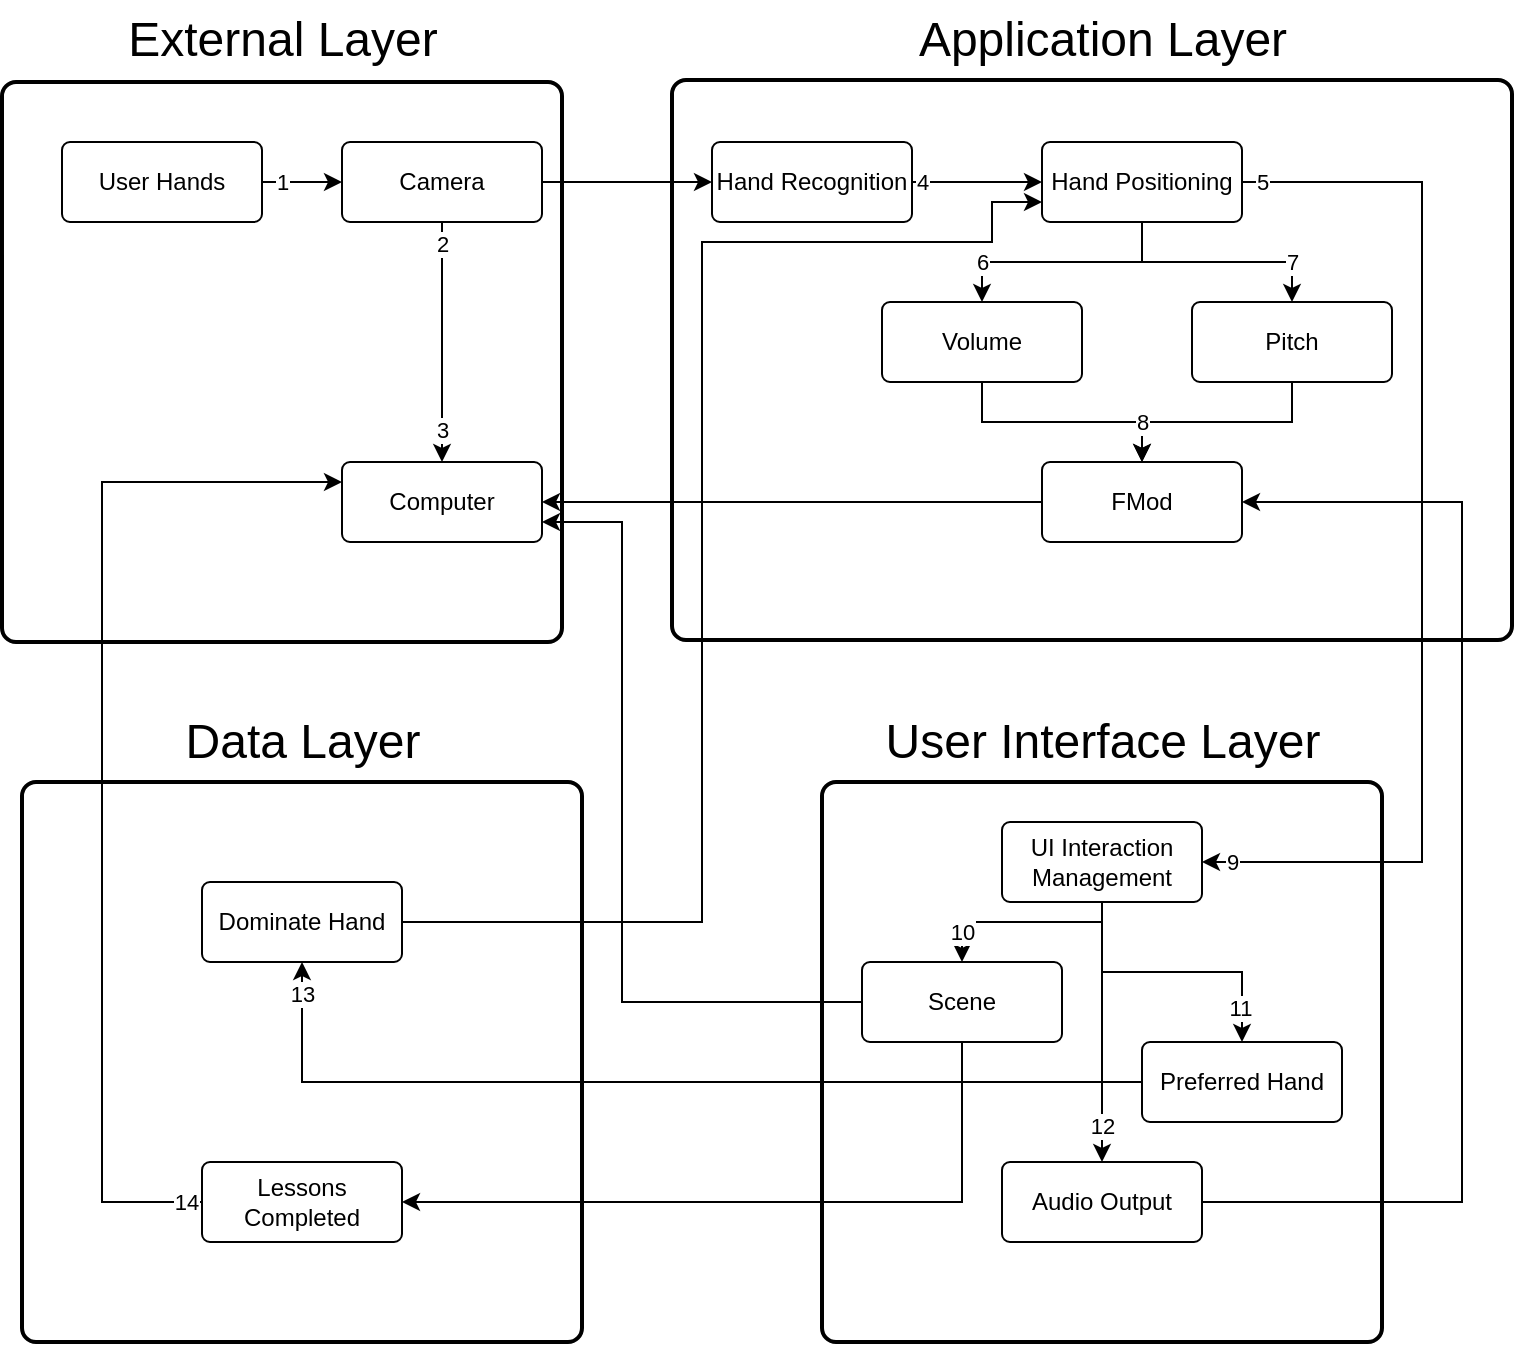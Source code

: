 <mxfile version="22.0.3" type="device">
  <diagram name="Page-1" id="LEXb_ttWhWl4YeIHm3j4">
    <mxGraphModel dx="1418" dy="838" grid="1" gridSize="10" guides="1" tooltips="1" connect="1" arrows="1" fold="1" page="1" pageScale="1" pageWidth="850" pageHeight="1100" math="0" shadow="0">
      <root>
        <mxCell id="0" />
        <mxCell id="1" parent="0" />
        <mxCell id="TWN6T32CvvO4F5ITkg9Y-58" value="" style="rounded=1;whiteSpace=wrap;html=1;absoluteArcSize=1;arcSize=14;strokeWidth=2;" parent="1" vertex="1">
          <mxGeometry x="480" y="440" width="280" height="280" as="geometry" />
        </mxCell>
        <mxCell id="TWN6T32CvvO4F5ITkg9Y-31" value="" style="rounded=1;whiteSpace=wrap;html=1;absoluteArcSize=1;arcSize=14;strokeWidth=2;" parent="1" vertex="1">
          <mxGeometry x="405" y="89" width="420" height="280" as="geometry" />
        </mxCell>
        <mxCell id="TWN6T32CvvO4F5ITkg9Y-43" value="" style="rounded=1;whiteSpace=wrap;html=1;absoluteArcSize=1;arcSize=14;strokeWidth=2;" parent="1" vertex="1">
          <mxGeometry x="70" y="90" width="280" height="280" as="geometry" />
        </mxCell>
        <mxCell id="TWN6T32CvvO4F5ITkg9Y-77" value="" style="rounded=1;whiteSpace=wrap;html=1;absoluteArcSize=1;arcSize=14;strokeWidth=2;" parent="1" vertex="1">
          <mxGeometry x="80" y="440" width="280" height="280" as="geometry" />
        </mxCell>
        <mxCell id="TWN6T32CvvO4F5ITkg9Y-8" value="Application Layer" style="text;html=1;align=center;verticalAlign=middle;resizable=0;points=[];autosize=1;strokeColor=none;fillColor=none;fontSize=24;" parent="1" vertex="1">
          <mxGeometry x="515" y="49" width="210" height="40" as="geometry" />
        </mxCell>
        <mxCell id="TWN6T32CvvO4F5ITkg9Y-9" value="External Layer" style="text;html=1;align=center;verticalAlign=middle;resizable=0;points=[];autosize=1;strokeColor=none;fillColor=none;fontSize=24;" parent="1" vertex="1">
          <mxGeometry x="120" y="49" width="180" height="40" as="geometry" />
        </mxCell>
        <mxCell id="TWN6T32CvvO4F5ITkg9Y-73" style="edgeStyle=orthogonalEdgeStyle;rounded=0;orthogonalLoop=1;jettySize=auto;html=1;entryX=0.5;entryY=0;entryDx=0;entryDy=0;" parent="1" source="TWN6T32CvvO4F5ITkg9Y-33" target="TWN6T32CvvO4F5ITkg9Y-63" edge="1">
          <mxGeometry relative="1" as="geometry" />
        </mxCell>
        <mxCell id="-mEU6tGVaAwL2FrEPOlM-6" value="6" style="edgeLabel;html=1;align=center;verticalAlign=middle;resizable=0;points=[];" parent="TWN6T32CvvO4F5ITkg9Y-73" vertex="1" connectable="0">
          <mxGeometry x="-0.137" relative="1" as="geometry">
            <mxPoint x="-48" as="offset" />
          </mxGeometry>
        </mxCell>
        <mxCell id="TWN6T32CvvO4F5ITkg9Y-74" value="7" style="edgeStyle=orthogonalEdgeStyle;rounded=0;orthogonalLoop=1;jettySize=auto;html=1;entryX=0.5;entryY=0;entryDx=0;entryDy=0;" parent="1" source="TWN6T32CvvO4F5ITkg9Y-33" target="TWN6T32CvvO4F5ITkg9Y-62" edge="1">
          <mxGeometry x="0.652" relative="1" as="geometry">
            <mxPoint as="offset" />
          </mxGeometry>
        </mxCell>
        <mxCell id="TWN6T32CvvO4F5ITkg9Y-82" style="edgeStyle=orthogonalEdgeStyle;rounded=0;orthogonalLoop=1;jettySize=auto;html=1;" parent="1" source="TWN6T32CvvO4F5ITkg9Y-33" target="TWN6T32CvvO4F5ITkg9Y-81" edge="1">
          <mxGeometry relative="1" as="geometry">
            <Array as="points">
              <mxPoint x="780" y="140" />
              <mxPoint x="780" y="480" />
            </Array>
          </mxGeometry>
        </mxCell>
        <mxCell id="-mEU6tGVaAwL2FrEPOlM-5" value="5" style="edgeLabel;html=1;align=center;verticalAlign=middle;resizable=0;points=[];" parent="TWN6T32CvvO4F5ITkg9Y-82" vertex="1" connectable="0">
          <mxGeometry x="-0.838" y="1" relative="1" as="geometry">
            <mxPoint x="-34" y="1" as="offset" />
          </mxGeometry>
        </mxCell>
        <mxCell id="-mEU6tGVaAwL2FrEPOlM-10" value="9" style="edgeLabel;html=1;align=center;verticalAlign=middle;resizable=0;points=[];" parent="TWN6T32CvvO4F5ITkg9Y-82" vertex="1" connectable="0">
          <mxGeometry x="0.947" relative="1" as="geometry">
            <mxPoint as="offset" />
          </mxGeometry>
        </mxCell>
        <mxCell id="TWN6T32CvvO4F5ITkg9Y-33" value="Hand Positioning" style="rounded=1;arcSize=10;whiteSpace=wrap;html=1;align=center;" parent="1" vertex="1">
          <mxGeometry x="590" y="120" width="100" height="40" as="geometry" />
        </mxCell>
        <mxCell id="TWN6T32CvvO4F5ITkg9Y-36" value="Computer" style="rounded=1;arcSize=10;whiteSpace=wrap;html=1;align=center;" parent="1" vertex="1">
          <mxGeometry x="240" y="280" width="100" height="40" as="geometry" />
        </mxCell>
        <mxCell id="TWN6T32CvvO4F5ITkg9Y-53" style="edgeStyle=orthogonalEdgeStyle;rounded=0;orthogonalLoop=1;jettySize=auto;html=1;entryX=0;entryY=0.5;entryDx=0;entryDy=0;" parent="1" source="TWN6T32CvvO4F5ITkg9Y-37" target="TWN6T32CvvO4F5ITkg9Y-38" edge="1">
          <mxGeometry relative="1" as="geometry" />
        </mxCell>
        <mxCell id="TWN6T32CvvO4F5ITkg9Y-68" style="edgeStyle=orthogonalEdgeStyle;rounded=0;orthogonalLoop=1;jettySize=auto;html=1;entryX=0.5;entryY=0;entryDx=0;entryDy=0;" parent="1" source="TWN6T32CvvO4F5ITkg9Y-37" target="TWN6T32CvvO4F5ITkg9Y-36" edge="1">
          <mxGeometry relative="1" as="geometry" />
        </mxCell>
        <mxCell id="-mEU6tGVaAwL2FrEPOlM-2" value="2" style="edgeLabel;html=1;align=center;verticalAlign=middle;resizable=0;points=[];" parent="TWN6T32CvvO4F5ITkg9Y-68" vertex="1" connectable="0">
          <mxGeometry x="-0.244" y="-2" relative="1" as="geometry">
            <mxPoint x="2" y="-35" as="offset" />
          </mxGeometry>
        </mxCell>
        <mxCell id="-mEU6tGVaAwL2FrEPOlM-9" value="3" style="edgeLabel;html=1;align=center;verticalAlign=middle;resizable=0;points=[];" parent="TWN6T32CvvO4F5ITkg9Y-68" vertex="1" connectable="0">
          <mxGeometry x="0.781" relative="1" as="geometry">
            <mxPoint y="-3" as="offset" />
          </mxGeometry>
        </mxCell>
        <mxCell id="TWN6T32CvvO4F5ITkg9Y-37" value="Camera" style="rounded=1;arcSize=10;whiteSpace=wrap;html=1;align=center;" parent="1" vertex="1">
          <mxGeometry x="240" y="120" width="100" height="40" as="geometry" />
        </mxCell>
        <mxCell id="TWN6T32CvvO4F5ITkg9Y-49" style="edgeStyle=orthogonalEdgeStyle;rounded=0;orthogonalLoop=1;jettySize=auto;html=1;entryX=0;entryY=0.5;entryDx=0;entryDy=0;" parent="1" source="TWN6T32CvvO4F5ITkg9Y-38" target="TWN6T32CvvO4F5ITkg9Y-33" edge="1">
          <mxGeometry relative="1" as="geometry" />
        </mxCell>
        <mxCell id="-mEU6tGVaAwL2FrEPOlM-4" value="4" style="edgeLabel;html=1;align=center;verticalAlign=middle;resizable=0;points=[];" parent="TWN6T32CvvO4F5ITkg9Y-49" vertex="1" connectable="0">
          <mxGeometry x="-0.352" relative="1" as="geometry">
            <mxPoint x="-16" as="offset" />
          </mxGeometry>
        </mxCell>
        <mxCell id="TWN6T32CvvO4F5ITkg9Y-38" value="Hand Recognition" style="rounded=1;arcSize=10;whiteSpace=wrap;html=1;align=center;" parent="1" vertex="1">
          <mxGeometry x="425" y="120" width="100" height="40" as="geometry" />
        </mxCell>
        <mxCell id="TWN6T32CvvO4F5ITkg9Y-52" style="edgeStyle=orthogonalEdgeStyle;rounded=0;orthogonalLoop=1;jettySize=auto;html=1;entryX=1;entryY=0.5;entryDx=0;entryDy=0;" parent="1" source="TWN6T32CvvO4F5ITkg9Y-41" edge="1">
          <mxGeometry relative="1" as="geometry">
            <mxPoint x="340" y="300" as="targetPoint" />
          </mxGeometry>
        </mxCell>
        <mxCell id="TWN6T32CvvO4F5ITkg9Y-41" value="FMod" style="rounded=1;arcSize=10;whiteSpace=wrap;html=1;align=center;" parent="1" vertex="1">
          <mxGeometry x="590" y="280" width="100" height="40" as="geometry" />
        </mxCell>
        <mxCell id="TWN6T32CvvO4F5ITkg9Y-59" value="User Interface Layer" style="text;html=1;align=center;verticalAlign=middle;resizable=0;points=[];autosize=1;strokeColor=none;fillColor=none;fontSize=24;" parent="1" vertex="1">
          <mxGeometry x="500" y="400" width="240" height="40" as="geometry" />
        </mxCell>
        <mxCell id="TWN6T32CvvO4F5ITkg9Y-76" style="edgeStyle=orthogonalEdgeStyle;rounded=0;orthogonalLoop=1;jettySize=auto;html=1;entryX=0.5;entryY=0;entryDx=0;entryDy=0;" parent="1" source="TWN6T32CvvO4F5ITkg9Y-62" target="TWN6T32CvvO4F5ITkg9Y-41" edge="1">
          <mxGeometry relative="1" as="geometry" />
        </mxCell>
        <mxCell id="TWN6T32CvvO4F5ITkg9Y-62" value="Pitch" style="rounded=1;arcSize=10;whiteSpace=wrap;html=1;align=center;" parent="1" vertex="1">
          <mxGeometry x="665" y="200" width="100" height="40" as="geometry" />
        </mxCell>
        <mxCell id="TWN6T32CvvO4F5ITkg9Y-75" style="edgeStyle=orthogonalEdgeStyle;rounded=0;orthogonalLoop=1;jettySize=auto;html=1;entryX=0.5;entryY=0;entryDx=0;entryDy=0;" parent="1" source="TWN6T32CvvO4F5ITkg9Y-63" target="TWN6T32CvvO4F5ITkg9Y-41" edge="1">
          <mxGeometry relative="1" as="geometry" />
        </mxCell>
        <mxCell id="-mEU6tGVaAwL2FrEPOlM-7" value="8" style="edgeLabel;html=1;align=center;verticalAlign=middle;resizable=0;points=[];" parent="TWN6T32CvvO4F5ITkg9Y-75" vertex="1" connectable="0">
          <mxGeometry x="-0.254" relative="1" as="geometry">
            <mxPoint x="55" as="offset" />
          </mxGeometry>
        </mxCell>
        <mxCell id="TWN6T32CvvO4F5ITkg9Y-63" value="Volume" style="rounded=1;arcSize=10;whiteSpace=wrap;html=1;align=center;" parent="1" vertex="1">
          <mxGeometry x="510" y="200" width="100" height="40" as="geometry" />
        </mxCell>
        <mxCell id="TWN6T32CvvO4F5ITkg9Y-87" style="edgeStyle=orthogonalEdgeStyle;rounded=0;orthogonalLoop=1;jettySize=auto;html=1;exitX=0;exitY=0.5;exitDx=0;exitDy=0;entryX=1;entryY=0.75;entryDx=0;entryDy=0;" parent="1" source="TWN6T32CvvO4F5ITkg9Y-64" target="TWN6T32CvvO4F5ITkg9Y-36" edge="1">
          <mxGeometry relative="1" as="geometry">
            <Array as="points">
              <mxPoint x="380" y="550" />
              <mxPoint x="380" y="310" />
            </Array>
            <mxPoint x="340" y="300" as="targetPoint" />
          </mxGeometry>
        </mxCell>
        <mxCell id="-mEU6tGVaAwL2FrEPOlM-19" style="edgeStyle=orthogonalEdgeStyle;rounded=0;orthogonalLoop=1;jettySize=auto;html=1;entryX=1;entryY=0.5;entryDx=0;entryDy=0;" parent="1" source="TWN6T32CvvO4F5ITkg9Y-64" target="-mEU6tGVaAwL2FrEPOlM-15" edge="1">
          <mxGeometry relative="1" as="geometry">
            <Array as="points">
              <mxPoint x="550" y="650" />
            </Array>
          </mxGeometry>
        </mxCell>
        <mxCell id="TWN6T32CvvO4F5ITkg9Y-64" value="Scene" style="rounded=1;arcSize=10;whiteSpace=wrap;html=1;align=center;" parent="1" vertex="1">
          <mxGeometry x="500" y="530" width="100" height="40" as="geometry" />
        </mxCell>
        <mxCell id="TWN6T32CvvO4F5ITkg9Y-67" style="edgeStyle=orthogonalEdgeStyle;rounded=0;orthogonalLoop=1;jettySize=auto;html=1;entryX=0;entryY=0.5;entryDx=0;entryDy=0;" parent="1" source="TWN6T32CvvO4F5ITkg9Y-66" target="TWN6T32CvvO4F5ITkg9Y-37" edge="1">
          <mxGeometry relative="1" as="geometry" />
        </mxCell>
        <mxCell id="-mEU6tGVaAwL2FrEPOlM-1" value="1" style="edgeLabel;html=1;align=center;verticalAlign=middle;resizable=0;points=[];" parent="TWN6T32CvvO4F5ITkg9Y-67" vertex="1" connectable="0">
          <mxGeometry x="-0.126" y="-1" relative="1" as="geometry">
            <mxPoint x="-8" y="-1" as="offset" />
          </mxGeometry>
        </mxCell>
        <mxCell id="TWN6T32CvvO4F5ITkg9Y-66" value="User Hands" style="rounded=1;arcSize=10;whiteSpace=wrap;html=1;align=center;" parent="1" vertex="1">
          <mxGeometry x="100" y="120" width="100" height="40" as="geometry" />
        </mxCell>
        <mxCell id="TWN6T32CvvO4F5ITkg9Y-78" value="Data Layer" style="text;html=1;align=center;verticalAlign=middle;resizable=0;points=[];autosize=1;strokeColor=none;fillColor=none;fontSize=24;" parent="1" vertex="1">
          <mxGeometry x="150" y="400" width="140" height="40" as="geometry" />
        </mxCell>
        <mxCell id="TWN6T32CvvO4F5ITkg9Y-90" style="edgeStyle=orthogonalEdgeStyle;rounded=0;orthogonalLoop=1;jettySize=auto;html=1;entryX=1;entryY=0.5;entryDx=0;entryDy=0;" parent="1" source="TWN6T32CvvO4F5ITkg9Y-80" target="TWN6T32CvvO4F5ITkg9Y-41" edge="1">
          <mxGeometry relative="1" as="geometry">
            <Array as="points">
              <mxPoint x="800" y="650" />
              <mxPoint x="800" y="300" />
            </Array>
          </mxGeometry>
        </mxCell>
        <mxCell id="TWN6T32CvvO4F5ITkg9Y-80" value="Audio Output" style="rounded=1;arcSize=10;whiteSpace=wrap;html=1;align=center;" parent="1" vertex="1">
          <mxGeometry x="570" y="630" width="100" height="40" as="geometry" />
        </mxCell>
        <mxCell id="TWN6T32CvvO4F5ITkg9Y-84" style="edgeStyle=orthogonalEdgeStyle;rounded=0;orthogonalLoop=1;jettySize=auto;html=1;" parent="1" source="TWN6T32CvvO4F5ITkg9Y-81" target="TWN6T32CvvO4F5ITkg9Y-64" edge="1">
          <mxGeometry relative="1" as="geometry">
            <Array as="points">
              <mxPoint x="620" y="510" />
              <mxPoint x="550" y="510" />
            </Array>
          </mxGeometry>
        </mxCell>
        <mxCell id="-mEU6tGVaAwL2FrEPOlM-11" value="10" style="edgeLabel;html=1;align=center;verticalAlign=middle;resizable=0;points=[];" parent="TWN6T32CvvO4F5ITkg9Y-84" vertex="1" connectable="0">
          <mxGeometry x="0.696" relative="1" as="geometry">
            <mxPoint as="offset" />
          </mxGeometry>
        </mxCell>
        <mxCell id="TWN6T32CvvO4F5ITkg9Y-85" style="edgeStyle=orthogonalEdgeStyle;rounded=0;orthogonalLoop=1;jettySize=auto;html=1;entryX=0.5;entryY=0;entryDx=0;entryDy=0;" parent="1" source="TWN6T32CvvO4F5ITkg9Y-81" target="TWN6T32CvvO4F5ITkg9Y-80" edge="1">
          <mxGeometry relative="1" as="geometry" />
        </mxCell>
        <mxCell id="-mEU6tGVaAwL2FrEPOlM-13" value="12" style="edgeLabel;html=1;align=center;verticalAlign=middle;resizable=0;points=[];" parent="TWN6T32CvvO4F5ITkg9Y-85" vertex="1" connectable="0">
          <mxGeometry x="0.723" relative="1" as="geometry">
            <mxPoint as="offset" />
          </mxGeometry>
        </mxCell>
        <mxCell id="TWN6T32CvvO4F5ITkg9Y-89" style="edgeStyle=orthogonalEdgeStyle;rounded=0;orthogonalLoop=1;jettySize=auto;html=1;entryX=0.5;entryY=0;entryDx=0;entryDy=0;" parent="1" source="TWN6T32CvvO4F5ITkg9Y-81" target="TWN6T32CvvO4F5ITkg9Y-88" edge="1">
          <mxGeometry relative="1" as="geometry" />
        </mxCell>
        <mxCell id="-mEU6tGVaAwL2FrEPOlM-12" value="11" style="edgeLabel;html=1;align=center;verticalAlign=middle;resizable=0;points=[];" parent="TWN6T32CvvO4F5ITkg9Y-89" vertex="1" connectable="0">
          <mxGeometry x="0.749" y="-1" relative="1" as="geometry">
            <mxPoint as="offset" />
          </mxGeometry>
        </mxCell>
        <mxCell id="TWN6T32CvvO4F5ITkg9Y-81" value="UI Interaction Management" style="rounded=1;arcSize=10;whiteSpace=wrap;html=1;align=center;" parent="1" vertex="1">
          <mxGeometry x="570" y="460" width="100" height="40" as="geometry" />
        </mxCell>
        <mxCell id="TWN6T32CvvO4F5ITkg9Y-88" value="Preferred Hand" style="rounded=1;arcSize=10;whiteSpace=wrap;html=1;align=center;" parent="1" vertex="1">
          <mxGeometry x="640" y="570" width="100" height="40" as="geometry" />
        </mxCell>
        <mxCell id="vxL1hUmitfb4YNk1ZDSL-6" value="Dominate Hand" style="rounded=1;arcSize=10;whiteSpace=wrap;html=1;align=center;" parent="1" vertex="1">
          <mxGeometry x="170" y="490" width="100" height="40" as="geometry" />
        </mxCell>
        <mxCell id="vxL1hUmitfb4YNk1ZDSL-7" value="" style="endArrow=classic;html=1;rounded=0;exitX=0;exitY=0.5;exitDx=0;exitDy=0;entryX=0.5;entryY=1;entryDx=0;entryDy=0;" parent="1" source="TWN6T32CvvO4F5ITkg9Y-88" target="vxL1hUmitfb4YNk1ZDSL-6" edge="1">
          <mxGeometry width="50" height="50" relative="1" as="geometry">
            <mxPoint x="430" y="450" as="sourcePoint" />
            <mxPoint x="480" y="400" as="targetPoint" />
            <Array as="points">
              <mxPoint x="410" y="590" />
              <mxPoint x="220" y="590" />
            </Array>
          </mxGeometry>
        </mxCell>
        <mxCell id="-mEU6tGVaAwL2FrEPOlM-14" value="13" style="edgeLabel;html=1;align=center;verticalAlign=middle;resizable=0;points=[];" parent="vxL1hUmitfb4YNk1ZDSL-7" vertex="1" connectable="0">
          <mxGeometry x="0.935" relative="1" as="geometry">
            <mxPoint as="offset" />
          </mxGeometry>
        </mxCell>
        <mxCell id="vxL1hUmitfb4YNk1ZDSL-9" style="edgeStyle=orthogonalEdgeStyle;rounded=0;orthogonalLoop=1;jettySize=auto;html=1;exitX=1;exitY=0.5;exitDx=0;exitDy=0;" parent="1" source="vxL1hUmitfb4YNk1ZDSL-6" edge="1">
          <mxGeometry relative="1" as="geometry">
            <Array as="points">
              <mxPoint x="420" y="510" />
              <mxPoint x="420" y="170" />
              <mxPoint x="565" y="170" />
              <mxPoint x="565" y="150" />
              <mxPoint x="590" y="150" />
            </Array>
            <mxPoint x="510" y="560" as="sourcePoint" />
            <mxPoint x="590" y="150" as="targetPoint" />
          </mxGeometry>
        </mxCell>
        <mxCell id="-mEU6tGVaAwL2FrEPOlM-17" style="edgeStyle=orthogonalEdgeStyle;rounded=0;orthogonalLoop=1;jettySize=auto;html=1;entryX=0;entryY=0.25;entryDx=0;entryDy=0;" parent="1" source="-mEU6tGVaAwL2FrEPOlM-15" target="TWN6T32CvvO4F5ITkg9Y-36" edge="1">
          <mxGeometry relative="1" as="geometry">
            <Array as="points">
              <mxPoint x="120" y="650" />
              <mxPoint x="120" y="290" />
            </Array>
          </mxGeometry>
        </mxCell>
        <mxCell id="-mEU6tGVaAwL2FrEPOlM-18" value="14" style="edgeLabel;html=1;align=center;verticalAlign=middle;resizable=0;points=[];" parent="-mEU6tGVaAwL2FrEPOlM-17" vertex="1" connectable="0">
          <mxGeometry x="-0.968" relative="1" as="geometry">
            <mxPoint as="offset" />
          </mxGeometry>
        </mxCell>
        <mxCell id="-mEU6tGVaAwL2FrEPOlM-15" value="Lessons Completed" style="rounded=1;arcSize=10;whiteSpace=wrap;html=1;align=center;" parent="1" vertex="1">
          <mxGeometry x="170" y="630" width="100" height="40" as="geometry" />
        </mxCell>
      </root>
    </mxGraphModel>
  </diagram>
</mxfile>
